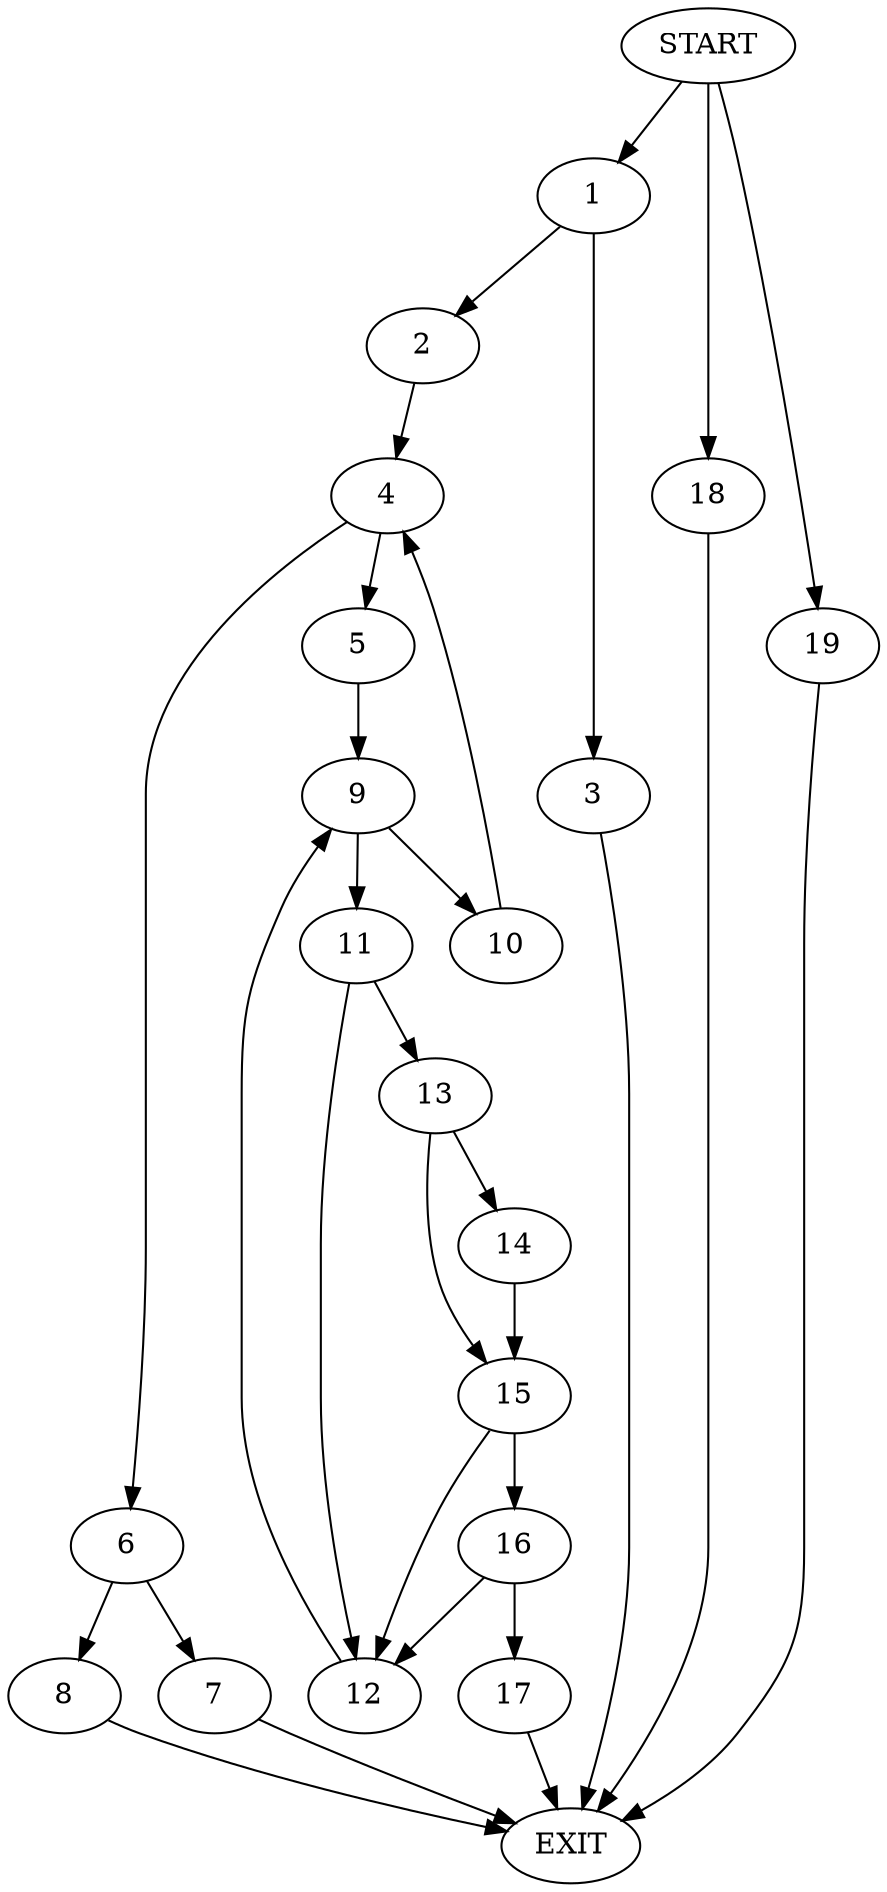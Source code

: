 digraph {
0 [label="START"]
20 [label="EXIT"]
0 -> 1
1 -> 2
1 -> 3
2 -> 4
3 -> 20
4 -> 5
4 -> 6
6 -> 7
6 -> 8
5 -> 9
9 -> 10
9 -> 11
10 -> 4
11 -> 12
11 -> 13
12 -> 9
13 -> 14
13 -> 15
15 -> 12
15 -> 16
14 -> 15
16 -> 12
16 -> 17
0 -> 18
18 -> 20
0 -> 19
19 -> 20
17 -> 20
7 -> 20
8 -> 20
}
